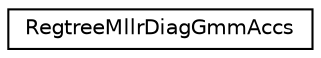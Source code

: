 digraph "Graphical Class Hierarchy"
{
  edge [fontname="Helvetica",fontsize="10",labelfontname="Helvetica",labelfontsize="10"];
  node [fontname="Helvetica",fontsize="10",shape=record];
  rankdir="LR";
  Node0 [label="RegtreeMllrDiagGmmAccs",height=0.2,width=0.4,color="black", fillcolor="white", style="filled",URL="$classkaldi_1_1RegtreeMllrDiagGmmAccs.html",tooltip="Class for computing the maximum-likelihood estimates of the parameters of an acoustic model that uses..."];
}

